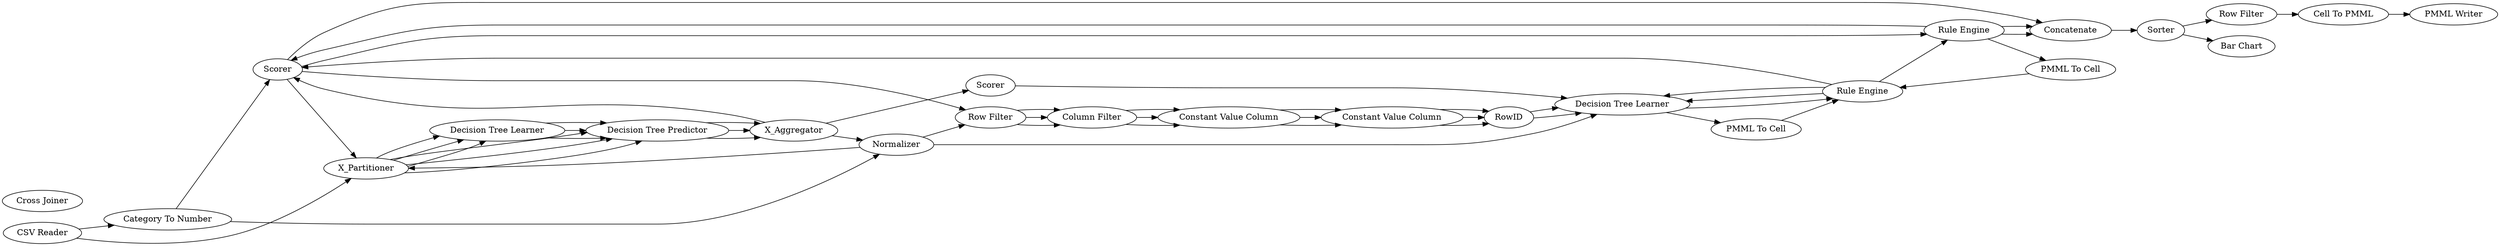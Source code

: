 digraph {
	1 [label="CSV Reader"]
	52 [label=Sorter]
	53 [label="Row Filter"]
	54 [label="Cell To PMML"]
	58 [label="Category To Number"]
	62 [label=Concatenate]
	63 [label="PMML Writer"]
	64 [label="Bar Chart"]
	2 [label=X_Partitioner]
	7 [label=X_Aggregator]
	31 [label="RProp MLP Learner"]
	32 [label="MultiLayerPerceptron Predictor"]
	38 [label="Cross Joiner"]
	39 [label=Normalizer]
	40 [label=Scorer]
	9 [label="Row Filter"]
	290 [label="Constant Value Column"]
	292 [label="Constant Value Column"]
	293 [label=RowID]
	294 [label="Column Filter"]
	22 [label="PMML To Cell"]
	34 [label="Rule Engine"]
	35 [label="RProp MLP Learner"]
	2 [label=X_Partitioner]
	7 [label=X_Aggregator]
	31 [label="SVM Learner"]
	32 [label="SVM Predictor"]
	9 [label="Row Filter"]
	290 [label="Constant Value Column"]
	292 [label="Constant Value Column"]
	293 [label=RowID]
	294 [label="Column Filter"]
	33 [label="SVM Learner"]
	34 [label="PMML To Cell"]
	35 [label="Rule Engine"]
	39 [label="Cross Joiner"]
	40 [label=Normalizer]
	41 [label=Scorer]
	2 [label=X_Partitioner]
	7 [label=X_Aggregator]
	31 [label="Decision Tree Learner"]
	32 [label="Decision Tree Predictor"]
	9 [label="Row Filter"]
	290 [label="Constant Value Column"]
	292 [label="Constant Value Column"]
	293 [label=RowID]
	294 [label="Column Filter"]
	28 [label="PMML To Cell"]
	33 [label="Decision Tree Learner"]
	34 [label="Rule Engine"]
	38 [label="Cross Joiner"]
	39 [label=Scorer]
	9 -> 294
	290 -> 292
	292 -> 293
	294 -> 290
	22 -> 34
	35 -> 22
	2 -> 32
	2 -> 31
	7 -> 40
	31 -> 32
	32 -> 7
	39 -> 2
	39 -> 35
	40 -> 9
	293 -> 33
	34 -> 33
	9 -> 294
	290 -> 292
	292 -> 293
	294 -> 290
	33 -> 34
	34 -> 35
	2 -> 32
	2 -> 31
	7 -> 41
	31 -> 32
	32 -> 7
	34 -> 39
	35 -> 39
	40 -> 2
	40 -> 33
	41 -> 33
	9 -> 294
	290 -> 292
	292 -> 293
	294 -> 290
	28 -> 34
	33 -> 28
	2 -> 32
	2 -> 31
	7 -> 39
	31 -> 32
	32 -> 7
	293 -> 33
	34 -> 33
	39 -> 9
	1 -> 58
	1 -> 2
	52 -> 53
	52 -> 64
	53 -> 54
	54 -> 63
	58 -> 39
	58 -> 40
	62 -> 52
	35 -> 62
	39 -> 62
	35 -> 62
	rankdir=LR
}
